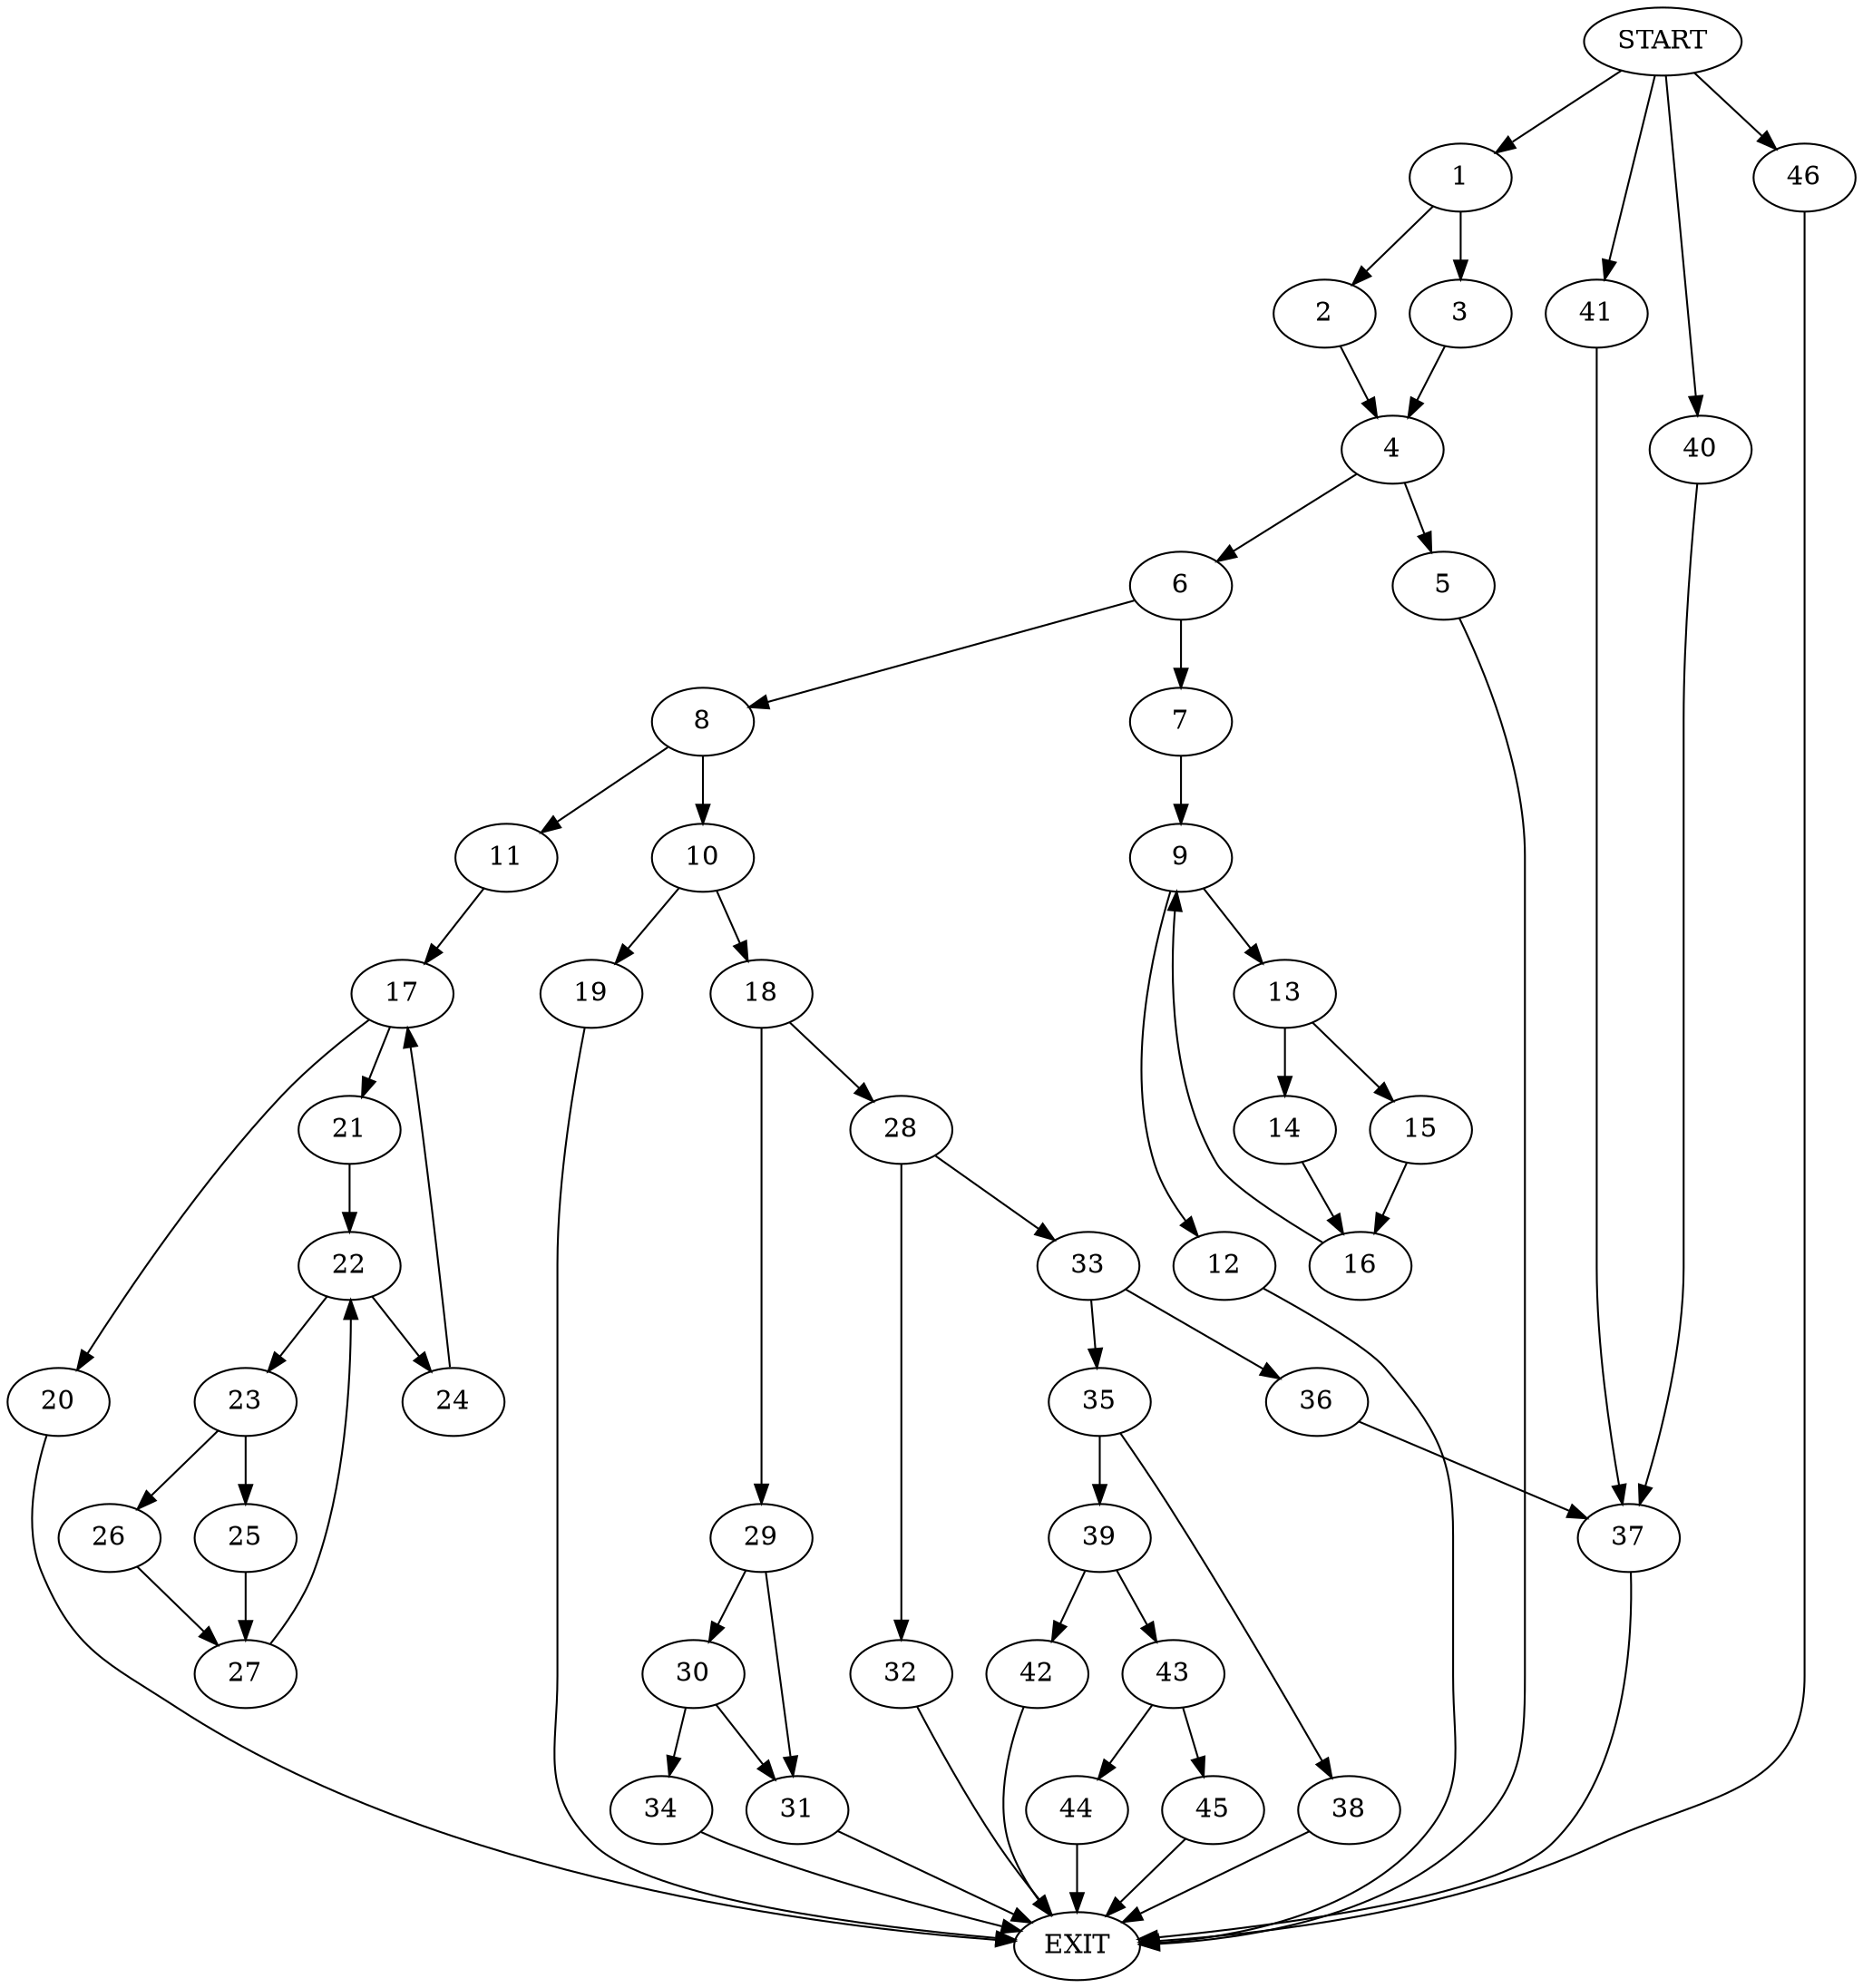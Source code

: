 digraph {
0 [label="START"]
47 [label="EXIT"]
0 -> 1
1 -> 2
1 -> 3
2 -> 4
3 -> 4
4 -> 5
4 -> 6
6 -> 7
6 -> 8
5 -> 47
7 -> 9
8 -> 10
8 -> 11
9 -> 12
9 -> 13
12 -> 47
13 -> 14
13 -> 15
15 -> 16
14 -> 16
16 -> 9
11 -> 17
10 -> 18
10 -> 19
17 -> 20
17 -> 21
21 -> 22
20 -> 47
22 -> 23
22 -> 24
24 -> 17
23 -> 25
23 -> 26
25 -> 27
26 -> 27
27 -> 22
18 -> 28
18 -> 29
19 -> 47
29 -> 30
29 -> 31
28 -> 32
28 -> 33
30 -> 31
30 -> 34
31 -> 47
34 -> 47
32 -> 47
33 -> 35
33 -> 36
36 -> 37
35 -> 38
35 -> 39
37 -> 47
0 -> 40
40 -> 37
0 -> 41
41 -> 37
38 -> 47
39 -> 42
39 -> 43
42 -> 47
43 -> 44
43 -> 45
0 -> 46
46 -> 47
44 -> 47
45 -> 47
}
